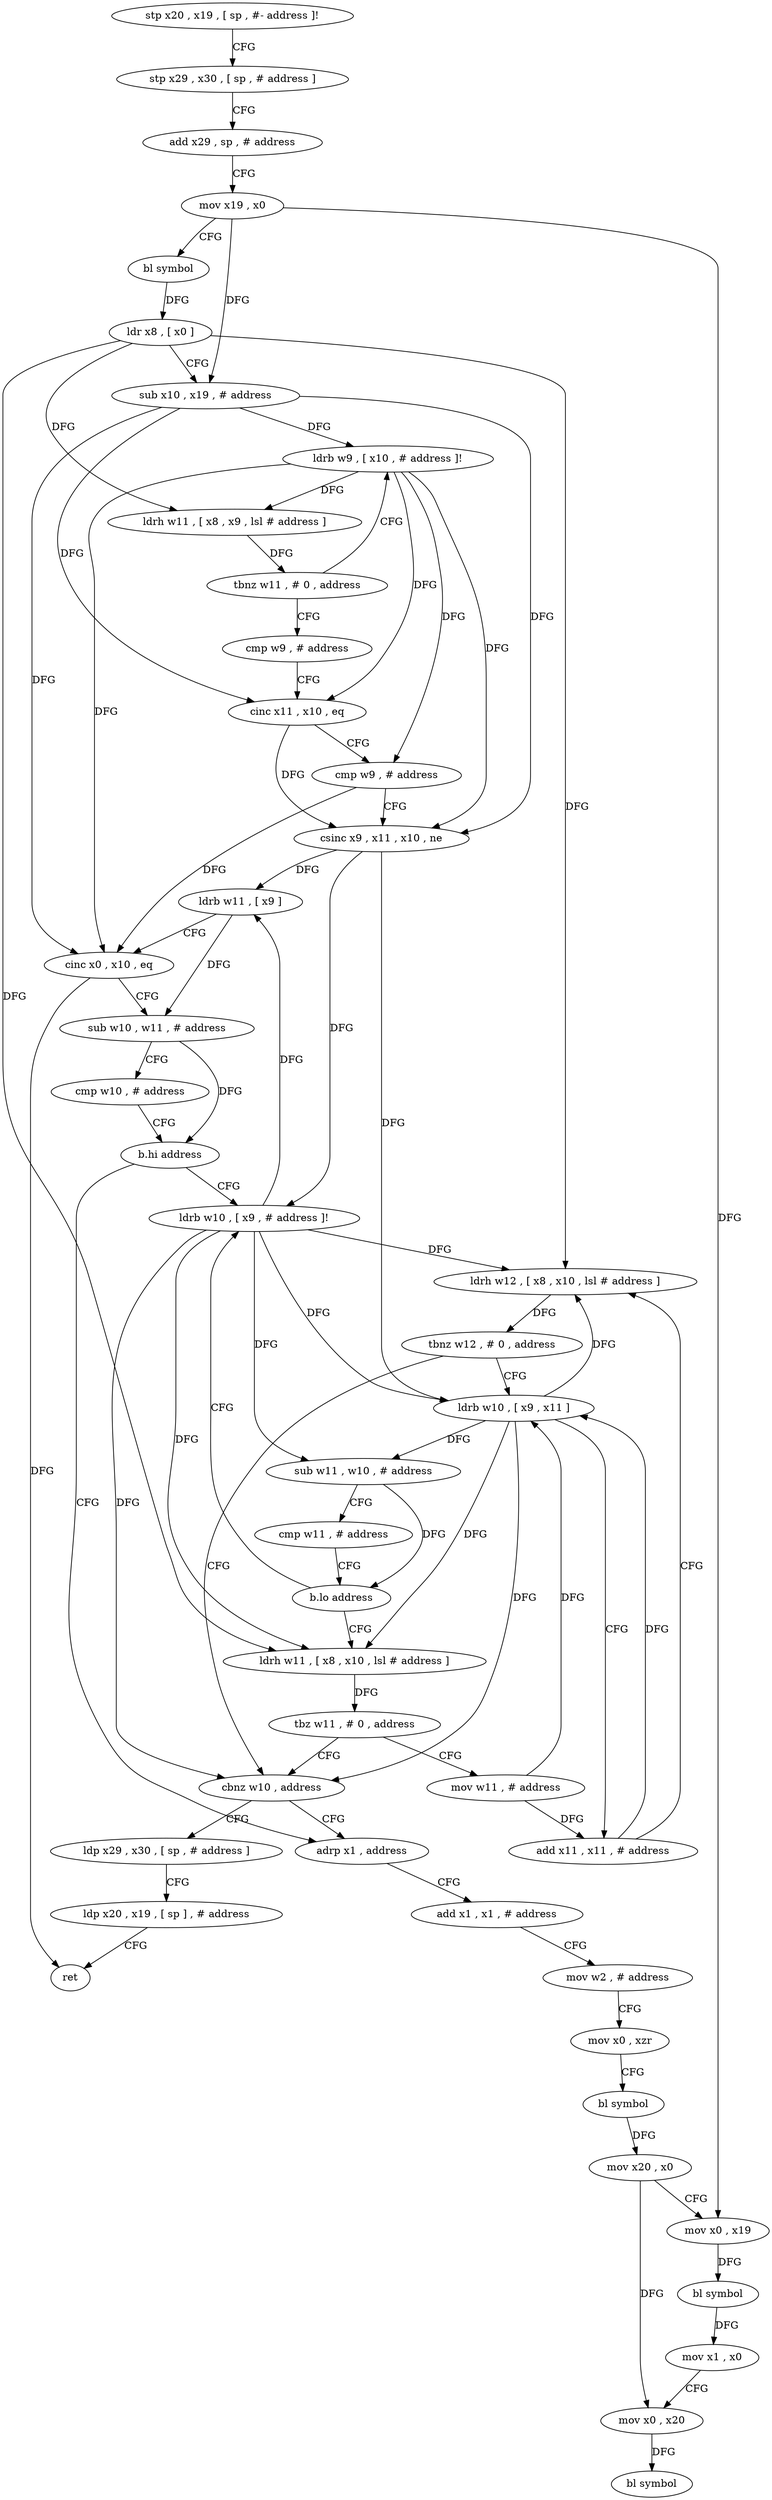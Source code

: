 digraph "func" {
"4204216" [label = "stp x20 , x19 , [ sp , #- address ]!" ]
"4204220" [label = "stp x29 , x30 , [ sp , # address ]" ]
"4204224" [label = "add x29 , sp , # address" ]
"4204228" [label = "mov x19 , x0" ]
"4204232" [label = "bl symbol" ]
"4204236" [label = "ldr x8 , [ x0 ]" ]
"4204240" [label = "sub x10 , x19 , # address" ]
"4204244" [label = "ldrb w9 , [ x10 , # address ]!" ]
"4204248" [label = "ldrh w11 , [ x8 , x9 , lsl # address ]" ]
"4204252" [label = "tbnz w11 , # 0 , address" ]
"4204256" [label = "cmp w9 , # address" ]
"4204260" [label = "cinc x11 , x10 , eq" ]
"4204264" [label = "cmp w9 , # address" ]
"4204268" [label = "csinc x9 , x11 , x10 , ne" ]
"4204272" [label = "ldrb w11 , [ x9 ]" ]
"4204276" [label = "cinc x0 , x10 , eq" ]
"4204280" [label = "sub w10 , w11 , # address" ]
"4204284" [label = "cmp w10 , # address" ]
"4204288" [label = "b.hi address" ]
"4204352" [label = "adrp x1 , address" ]
"4204292" [label = "ldrb w10 , [ x9 , # address ]!" ]
"4204356" [label = "add x1 , x1 , # address" ]
"4204360" [label = "mov w2 , # address" ]
"4204364" [label = "mov x0 , xzr" ]
"4204368" [label = "bl symbol" ]
"4204372" [label = "mov x20 , x0" ]
"4204376" [label = "mov x0 , x19" ]
"4204380" [label = "bl symbol" ]
"4204384" [label = "mov x1 , x0" ]
"4204388" [label = "mov x0 , x20" ]
"4204392" [label = "bl symbol" ]
"4204296" [label = "sub w11 , w10 , # address" ]
"4204300" [label = "cmp w11 , # address" ]
"4204304" [label = "b.lo address" ]
"4204308" [label = "ldrh w11 , [ x8 , x10 , lsl # address ]" ]
"4204312" [label = "tbz w11 , # 0 , address" ]
"4204336" [label = "cbnz w10 , address" ]
"4204316" [label = "mov w11 , # address" ]
"4204340" [label = "ldp x29 , x30 , [ sp , # address ]" ]
"4204320" [label = "ldrb w10 , [ x9 , x11 ]" ]
"4204344" [label = "ldp x20 , x19 , [ sp ] , # address" ]
"4204348" [label = "ret" ]
"4204324" [label = "add x11 , x11 , # address" ]
"4204328" [label = "ldrh w12 , [ x8 , x10 , lsl # address ]" ]
"4204332" [label = "tbnz w12 , # 0 , address" ]
"4204216" -> "4204220" [ label = "CFG" ]
"4204220" -> "4204224" [ label = "CFG" ]
"4204224" -> "4204228" [ label = "CFG" ]
"4204228" -> "4204232" [ label = "CFG" ]
"4204228" -> "4204240" [ label = "DFG" ]
"4204228" -> "4204376" [ label = "DFG" ]
"4204232" -> "4204236" [ label = "DFG" ]
"4204236" -> "4204240" [ label = "CFG" ]
"4204236" -> "4204248" [ label = "DFG" ]
"4204236" -> "4204308" [ label = "DFG" ]
"4204236" -> "4204328" [ label = "DFG" ]
"4204240" -> "4204244" [ label = "DFG" ]
"4204240" -> "4204260" [ label = "DFG" ]
"4204240" -> "4204268" [ label = "DFG" ]
"4204240" -> "4204276" [ label = "DFG" ]
"4204244" -> "4204248" [ label = "DFG" ]
"4204244" -> "4204260" [ label = "DFG" ]
"4204244" -> "4204268" [ label = "DFG" ]
"4204244" -> "4204276" [ label = "DFG" ]
"4204244" -> "4204264" [ label = "DFG" ]
"4204248" -> "4204252" [ label = "DFG" ]
"4204252" -> "4204244" [ label = "CFG" ]
"4204252" -> "4204256" [ label = "CFG" ]
"4204256" -> "4204260" [ label = "CFG" ]
"4204260" -> "4204264" [ label = "CFG" ]
"4204260" -> "4204268" [ label = "DFG" ]
"4204264" -> "4204268" [ label = "CFG" ]
"4204264" -> "4204276" [ label = "DFG" ]
"4204268" -> "4204272" [ label = "DFG" ]
"4204268" -> "4204292" [ label = "DFG" ]
"4204268" -> "4204320" [ label = "DFG" ]
"4204272" -> "4204276" [ label = "CFG" ]
"4204272" -> "4204280" [ label = "DFG" ]
"4204276" -> "4204280" [ label = "CFG" ]
"4204276" -> "4204348" [ label = "DFG" ]
"4204280" -> "4204284" [ label = "CFG" ]
"4204280" -> "4204288" [ label = "DFG" ]
"4204284" -> "4204288" [ label = "CFG" ]
"4204288" -> "4204352" [ label = "CFG" ]
"4204288" -> "4204292" [ label = "CFG" ]
"4204352" -> "4204356" [ label = "CFG" ]
"4204292" -> "4204296" [ label = "DFG" ]
"4204292" -> "4204272" [ label = "DFG" ]
"4204292" -> "4204320" [ label = "DFG" ]
"4204292" -> "4204308" [ label = "DFG" ]
"4204292" -> "4204336" [ label = "DFG" ]
"4204292" -> "4204328" [ label = "DFG" ]
"4204356" -> "4204360" [ label = "CFG" ]
"4204360" -> "4204364" [ label = "CFG" ]
"4204364" -> "4204368" [ label = "CFG" ]
"4204368" -> "4204372" [ label = "DFG" ]
"4204372" -> "4204376" [ label = "CFG" ]
"4204372" -> "4204388" [ label = "DFG" ]
"4204376" -> "4204380" [ label = "DFG" ]
"4204380" -> "4204384" [ label = "DFG" ]
"4204384" -> "4204388" [ label = "CFG" ]
"4204388" -> "4204392" [ label = "DFG" ]
"4204296" -> "4204300" [ label = "CFG" ]
"4204296" -> "4204304" [ label = "DFG" ]
"4204300" -> "4204304" [ label = "CFG" ]
"4204304" -> "4204292" [ label = "CFG" ]
"4204304" -> "4204308" [ label = "CFG" ]
"4204308" -> "4204312" [ label = "DFG" ]
"4204312" -> "4204336" [ label = "CFG" ]
"4204312" -> "4204316" [ label = "CFG" ]
"4204336" -> "4204352" [ label = "CFG" ]
"4204336" -> "4204340" [ label = "CFG" ]
"4204316" -> "4204320" [ label = "DFG" ]
"4204316" -> "4204324" [ label = "DFG" ]
"4204340" -> "4204344" [ label = "CFG" ]
"4204320" -> "4204324" [ label = "CFG" ]
"4204320" -> "4204296" [ label = "DFG" ]
"4204320" -> "4204308" [ label = "DFG" ]
"4204320" -> "4204336" [ label = "DFG" ]
"4204320" -> "4204328" [ label = "DFG" ]
"4204344" -> "4204348" [ label = "CFG" ]
"4204324" -> "4204328" [ label = "CFG" ]
"4204324" -> "4204320" [ label = "DFG" ]
"4204328" -> "4204332" [ label = "DFG" ]
"4204332" -> "4204320" [ label = "CFG" ]
"4204332" -> "4204336" [ label = "CFG" ]
}
